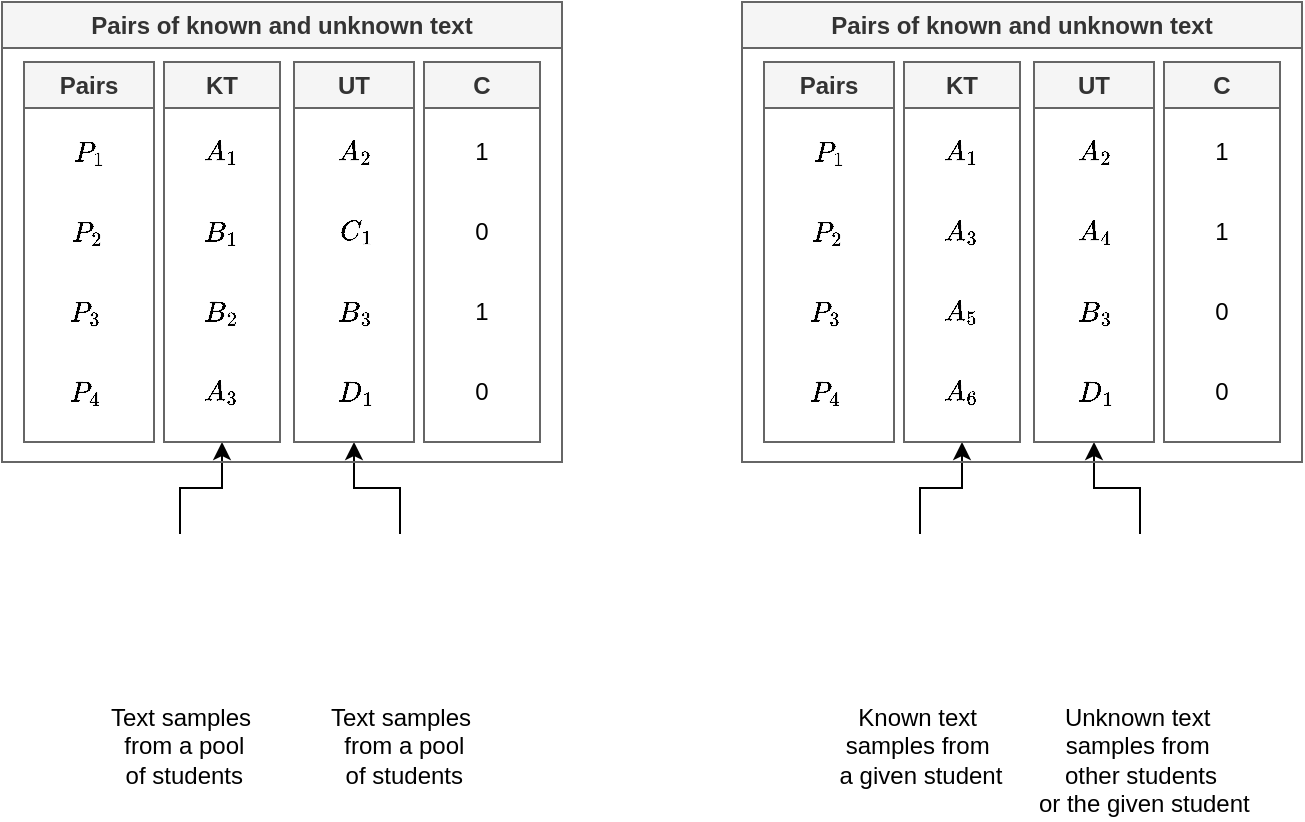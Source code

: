 <mxfile version="24.2.1" type="github">
  <diagram id="C5RBs43oDa-KdzZeNtuy" name="Page-1">
    <mxGraphModel dx="1434" dy="782" grid="0" gridSize="10" guides="1" tooltips="1" connect="1" arrows="1" fold="1" page="1" pageScale="1" pageWidth="827" pageHeight="1169" math="1" shadow="0">
      <root>
        <mxCell id="WIyWlLk6GJQsqaUBKTNV-0" />
        <mxCell id="WIyWlLk6GJQsqaUBKTNV-1" parent="WIyWlLk6GJQsqaUBKTNV-0" />
        <mxCell id="xs8geOKjyM19p1uBCnty-12" style="edgeStyle=orthogonalEdgeStyle;rounded=0;orthogonalLoop=1;jettySize=auto;html=1;entryX=0.5;entryY=1;entryDx=0;entryDy=0;" edge="1" parent="WIyWlLk6GJQsqaUBKTNV-1" source="xs8geOKjyM19p1uBCnty-2" target="xs8geOKjyM19p1uBCnty-5">
          <mxGeometry relative="1" as="geometry" />
        </mxCell>
        <mxCell id="xs8geOKjyM19p1uBCnty-2" value="&lt;div&gt;Text samples&lt;/div&gt;&lt;div&gt;&amp;nbsp;from a pool&lt;/div&gt;&lt;div&gt;&amp;nbsp;of students&lt;br&gt;&lt;/div&gt;" style="shape=image;html=1;verticalAlign=top;verticalLabelPosition=bottom;labelBackgroundColor=#ffffff;imageAspect=0;aspect=fixed;image=https://cdn4.iconfinder.com/data/icons/48-bubbles/48/12.File-128.png" vertex="1" parent="WIyWlLk6GJQsqaUBKTNV-1">
          <mxGeometry x="80" y="546" width="78" height="78" as="geometry" />
        </mxCell>
        <mxCell id="xs8geOKjyM19p1uBCnty-9" style="edgeStyle=orthogonalEdgeStyle;rounded=0;orthogonalLoop=1;jettySize=auto;html=1;entryX=0.5;entryY=1;entryDx=0;entryDy=0;" edge="1" parent="WIyWlLk6GJQsqaUBKTNV-1" source="xs8geOKjyM19p1uBCnty-3" target="xs8geOKjyM19p1uBCnty-8">
          <mxGeometry relative="1" as="geometry" />
        </mxCell>
        <mxCell id="xs8geOKjyM19p1uBCnty-3" value="&lt;div&gt;Text samples&lt;/div&gt;&lt;div&gt;&amp;nbsp;from a pool&lt;/div&gt;&lt;div&gt;&amp;nbsp;of students&lt;br&gt;&lt;/div&gt;" style="shape=image;html=1;verticalAlign=top;verticalLabelPosition=bottom;labelBackgroundColor=#ffffff;imageAspect=0;aspect=fixed;image=https://cdn4.iconfinder.com/data/icons/48-bubbles/48/12.File-128.png" vertex="1" parent="WIyWlLk6GJQsqaUBKTNV-1">
          <mxGeometry x="190" y="546" width="78" height="78" as="geometry" />
        </mxCell>
        <mxCell id="xs8geOKjyM19p1uBCnty-4" value="Pairs of known and unknown text" style="swimlane;whiteSpace=wrap;html=1;shadow=0;fillColor=#f5f5f5;fontColor=#333333;strokeColor=#666666;" vertex="1" parent="WIyWlLk6GJQsqaUBKTNV-1">
          <mxGeometry x="30" y="280" width="280" height="230" as="geometry" />
        </mxCell>
        <mxCell id="xs8geOKjyM19p1uBCnty-5" value="KT" style="swimlane;whiteSpace=wrap;html=1;fillColor=#f5f5f5;fontColor=#333333;strokeColor=#666666;" vertex="1" parent="xs8geOKjyM19p1uBCnty-4">
          <mxGeometry x="81" y="30" width="58" height="190" as="geometry" />
        </mxCell>
        <mxCell id="xs8geOKjyM19p1uBCnty-13" value="`A_1`" style="text;html=1;align=center;verticalAlign=middle;whiteSpace=wrap;rounded=0;" vertex="1" parent="xs8geOKjyM19p1uBCnty-5">
          <mxGeometry x="-1" y="30" width="60" height="30" as="geometry" />
        </mxCell>
        <mxCell id="xs8geOKjyM19p1uBCnty-20" value="`B_1`" style="text;html=1;align=center;verticalAlign=middle;whiteSpace=wrap;rounded=0;" vertex="1" parent="xs8geOKjyM19p1uBCnty-5">
          <mxGeometry x="-1" y="70" width="60" height="30" as="geometry" />
        </mxCell>
        <mxCell id="xs8geOKjyM19p1uBCnty-21" value="`B_2`" style="text;html=1;align=center;verticalAlign=middle;whiteSpace=wrap;rounded=0;" vertex="1" parent="xs8geOKjyM19p1uBCnty-5">
          <mxGeometry x="-1" y="110" width="60" height="30" as="geometry" />
        </mxCell>
        <mxCell id="xs8geOKjyM19p1uBCnty-24" value="`A_3`" style="text;html=1;align=center;verticalAlign=middle;whiteSpace=wrap;rounded=0;" vertex="1" parent="xs8geOKjyM19p1uBCnty-5">
          <mxGeometry x="-1" y="150" width="60" height="30" as="geometry" />
        </mxCell>
        <mxCell id="xs8geOKjyM19p1uBCnty-8" value="UT" style="swimlane;whiteSpace=wrap;html=1;fillColor=#f5f5f5;fontColor=#333333;strokeColor=#666666;" vertex="1" parent="xs8geOKjyM19p1uBCnty-4">
          <mxGeometry x="146" y="30" width="60" height="190" as="geometry" />
        </mxCell>
        <mxCell id="xs8geOKjyM19p1uBCnty-14" value="`A_2`" style="text;html=1;align=center;verticalAlign=middle;whiteSpace=wrap;rounded=0;" vertex="1" parent="xs8geOKjyM19p1uBCnty-8">
          <mxGeometry x="1" y="30" width="60" height="30" as="geometry" />
        </mxCell>
        <mxCell id="xs8geOKjyM19p1uBCnty-18" value="`C_1`" style="text;html=1;align=center;verticalAlign=middle;whiteSpace=wrap;rounded=0;" vertex="1" parent="xs8geOKjyM19p1uBCnty-8">
          <mxGeometry x="1" y="70" width="60" height="30" as="geometry" />
        </mxCell>
        <mxCell id="xs8geOKjyM19p1uBCnty-22" value="`B_3`" style="text;html=1;align=center;verticalAlign=middle;whiteSpace=wrap;rounded=0;" vertex="1" parent="xs8geOKjyM19p1uBCnty-8">
          <mxGeometry x="1" y="110" width="60" height="30" as="geometry" />
        </mxCell>
        <mxCell id="xs8geOKjyM19p1uBCnty-23" value="`D_1`" style="text;html=1;align=center;verticalAlign=middle;whiteSpace=wrap;rounded=0;" vertex="1" parent="xs8geOKjyM19p1uBCnty-8">
          <mxGeometry x="1" y="150" width="60" height="30" as="geometry" />
        </mxCell>
        <mxCell id="xs8geOKjyM19p1uBCnty-25" value="C" style="swimlane;whiteSpace=wrap;html=1;fillColor=#f5f5f5;fontColor=#333333;strokeColor=#666666;" vertex="1" parent="xs8geOKjyM19p1uBCnty-4">
          <mxGeometry x="211" y="30" width="58" height="190" as="geometry" />
        </mxCell>
        <mxCell id="xs8geOKjyM19p1uBCnty-26" value="1" style="text;html=1;align=center;verticalAlign=middle;whiteSpace=wrap;rounded=0;" vertex="1" parent="xs8geOKjyM19p1uBCnty-25">
          <mxGeometry x="-1" y="30" width="60" height="30" as="geometry" />
        </mxCell>
        <mxCell id="xs8geOKjyM19p1uBCnty-27" value="0" style="text;html=1;align=center;verticalAlign=middle;whiteSpace=wrap;rounded=0;" vertex="1" parent="xs8geOKjyM19p1uBCnty-25">
          <mxGeometry x="-1" y="70" width="60" height="30" as="geometry" />
        </mxCell>
        <mxCell id="xs8geOKjyM19p1uBCnty-28" value="1" style="text;html=1;align=center;verticalAlign=middle;whiteSpace=wrap;rounded=0;" vertex="1" parent="xs8geOKjyM19p1uBCnty-25">
          <mxGeometry x="-1" y="110" width="60" height="30" as="geometry" />
        </mxCell>
        <mxCell id="xs8geOKjyM19p1uBCnty-29" value="0" style="text;html=1;align=center;verticalAlign=middle;whiteSpace=wrap;rounded=0;" vertex="1" parent="xs8geOKjyM19p1uBCnty-25">
          <mxGeometry x="-1" y="150" width="60" height="30" as="geometry" />
        </mxCell>
        <mxCell id="xs8geOKjyM19p1uBCnty-53" value="Pairs" style="swimlane;whiteSpace=wrap;html=1;fillColor=#f5f5f5;fontColor=#333333;strokeColor=#666666;startSize=23;" vertex="1" parent="xs8geOKjyM19p1uBCnty-4">
          <mxGeometry x="11" y="30" width="65" height="190" as="geometry" />
        </mxCell>
        <mxCell id="xs8geOKjyM19p1uBCnty-54" value="`P_1`" style="text;html=1;align=center;verticalAlign=middle;whiteSpace=wrap;rounded=0;" vertex="1" parent="xs8geOKjyM19p1uBCnty-53">
          <mxGeometry x="3" y="30" width="60" height="30" as="geometry" />
        </mxCell>
        <mxCell id="xs8geOKjyM19p1uBCnty-55" value="`P_2`" style="text;html=1;align=center;verticalAlign=middle;whiteSpace=wrap;rounded=0;" vertex="1" parent="xs8geOKjyM19p1uBCnty-53">
          <mxGeometry x="2" y="70" width="60" height="30" as="geometry" />
        </mxCell>
        <mxCell id="xs8geOKjyM19p1uBCnty-56" value="`P_3`" style="text;html=1;align=center;verticalAlign=middle;whiteSpace=wrap;rounded=0;" vertex="1" parent="xs8geOKjyM19p1uBCnty-53">
          <mxGeometry x="1" y="110" width="60" height="30" as="geometry" />
        </mxCell>
        <mxCell id="xs8geOKjyM19p1uBCnty-57" value="`P_4`" style="text;html=1;align=center;verticalAlign=middle;whiteSpace=wrap;rounded=0;" vertex="1" parent="xs8geOKjyM19p1uBCnty-53">
          <mxGeometry x="1" y="150" width="60" height="30" as="geometry" />
        </mxCell>
        <mxCell id="xs8geOKjyM19p1uBCnty-58" style="edgeStyle=orthogonalEdgeStyle;rounded=0;orthogonalLoop=1;jettySize=auto;html=1;entryX=0.5;entryY=1;entryDx=0;entryDy=0;" edge="1" parent="WIyWlLk6GJQsqaUBKTNV-1" source="xs8geOKjyM19p1uBCnty-59" target="xs8geOKjyM19p1uBCnty-63">
          <mxGeometry relative="1" as="geometry" />
        </mxCell>
        <mxCell id="xs8geOKjyM19p1uBCnty-59" value="&lt;div&gt;Known text&amp;nbsp;&lt;/div&gt;&lt;div&gt;samples from&amp;nbsp;&lt;/div&gt;&lt;div&gt;a given student&lt;br&gt;&lt;/div&gt;" style="shape=image;html=1;verticalAlign=top;verticalLabelPosition=bottom;labelBackgroundColor=#ffffff;imageAspect=0;aspect=fixed;image=https://cdn4.iconfinder.com/data/icons/48-bubbles/48/12.File-128.png" vertex="1" parent="WIyWlLk6GJQsqaUBKTNV-1">
          <mxGeometry x="450" y="546" width="78" height="78" as="geometry" />
        </mxCell>
        <mxCell id="xs8geOKjyM19p1uBCnty-60" style="edgeStyle=orthogonalEdgeStyle;rounded=0;orthogonalLoop=1;jettySize=auto;html=1;entryX=0.5;entryY=1;entryDx=0;entryDy=0;" edge="1" parent="WIyWlLk6GJQsqaUBKTNV-1" source="xs8geOKjyM19p1uBCnty-61" target="xs8geOKjyM19p1uBCnty-68">
          <mxGeometry relative="1" as="geometry" />
        </mxCell>
        <mxCell id="xs8geOKjyM19p1uBCnty-61" value="&lt;div&gt;Unknown text&amp;nbsp;&lt;/div&gt;&lt;div&gt;samples from&amp;nbsp;&lt;/div&gt;&lt;div&gt;other students&lt;br&gt;&lt;/div&gt;&amp;nbsp;or the given student" style="shape=image;html=1;verticalAlign=top;verticalLabelPosition=bottom;labelBackgroundColor=#ffffff;imageAspect=0;aspect=fixed;image=https://cdn4.iconfinder.com/data/icons/48-bubbles/48/12.File-128.png" vertex="1" parent="WIyWlLk6GJQsqaUBKTNV-1">
          <mxGeometry x="560" y="546" width="78" height="78" as="geometry" />
        </mxCell>
        <mxCell id="xs8geOKjyM19p1uBCnty-62" value="Pairs of known and unknown text" style="swimlane;whiteSpace=wrap;html=1;shadow=0;fillColor=#f5f5f5;fontColor=#333333;strokeColor=#666666;" vertex="1" parent="WIyWlLk6GJQsqaUBKTNV-1">
          <mxGeometry x="400" y="280" width="280" height="230" as="geometry" />
        </mxCell>
        <mxCell id="xs8geOKjyM19p1uBCnty-63" value="KT" style="swimlane;whiteSpace=wrap;html=1;fillColor=#f5f5f5;fontColor=#333333;strokeColor=#666666;" vertex="1" parent="xs8geOKjyM19p1uBCnty-62">
          <mxGeometry x="81" y="30" width="58" height="190" as="geometry" />
        </mxCell>
        <mxCell id="xs8geOKjyM19p1uBCnty-64" value="`A_1`" style="text;html=1;align=center;verticalAlign=middle;whiteSpace=wrap;rounded=0;" vertex="1" parent="xs8geOKjyM19p1uBCnty-63">
          <mxGeometry x="-1" y="30" width="60" height="30" as="geometry" />
        </mxCell>
        <mxCell id="xs8geOKjyM19p1uBCnty-65" value="`A_3`" style="text;html=1;align=center;verticalAlign=middle;whiteSpace=wrap;rounded=0;" vertex="1" parent="xs8geOKjyM19p1uBCnty-63">
          <mxGeometry x="-1" y="70" width="60" height="30" as="geometry" />
        </mxCell>
        <mxCell id="xs8geOKjyM19p1uBCnty-66" value="`A_5`" style="text;html=1;align=center;verticalAlign=middle;whiteSpace=wrap;rounded=0;" vertex="1" parent="xs8geOKjyM19p1uBCnty-63">
          <mxGeometry x="-1" y="110" width="60" height="30" as="geometry" />
        </mxCell>
        <mxCell id="xs8geOKjyM19p1uBCnty-67" value="`A_6`" style="text;html=1;align=center;verticalAlign=middle;whiteSpace=wrap;rounded=0;" vertex="1" parent="xs8geOKjyM19p1uBCnty-63">
          <mxGeometry x="-1" y="150" width="60" height="30" as="geometry" />
        </mxCell>
        <mxCell id="xs8geOKjyM19p1uBCnty-68" value="UT" style="swimlane;whiteSpace=wrap;html=1;fillColor=#f5f5f5;fontColor=#333333;strokeColor=#666666;" vertex="1" parent="xs8geOKjyM19p1uBCnty-62">
          <mxGeometry x="146" y="30" width="60" height="190" as="geometry" />
        </mxCell>
        <mxCell id="xs8geOKjyM19p1uBCnty-69" value="`A_2`" style="text;html=1;align=center;verticalAlign=middle;whiteSpace=wrap;rounded=0;" vertex="1" parent="xs8geOKjyM19p1uBCnty-68">
          <mxGeometry x="1" y="30" width="60" height="30" as="geometry" />
        </mxCell>
        <mxCell id="xs8geOKjyM19p1uBCnty-70" value="`A_4`" style="text;html=1;align=center;verticalAlign=middle;whiteSpace=wrap;rounded=0;" vertex="1" parent="xs8geOKjyM19p1uBCnty-68">
          <mxGeometry x="1" y="70" width="60" height="30" as="geometry" />
        </mxCell>
        <mxCell id="xs8geOKjyM19p1uBCnty-71" value="`B_3`" style="text;html=1;align=center;verticalAlign=middle;whiteSpace=wrap;rounded=0;" vertex="1" parent="xs8geOKjyM19p1uBCnty-68">
          <mxGeometry x="1" y="110" width="60" height="30" as="geometry" />
        </mxCell>
        <mxCell id="xs8geOKjyM19p1uBCnty-72" value="`D_1`" style="text;html=1;align=center;verticalAlign=middle;whiteSpace=wrap;rounded=0;" vertex="1" parent="xs8geOKjyM19p1uBCnty-68">
          <mxGeometry x="1" y="150" width="60" height="30" as="geometry" />
        </mxCell>
        <mxCell id="xs8geOKjyM19p1uBCnty-73" value="C" style="swimlane;whiteSpace=wrap;html=1;fillColor=#f5f5f5;fontColor=#333333;strokeColor=#666666;" vertex="1" parent="xs8geOKjyM19p1uBCnty-62">
          <mxGeometry x="211" y="30" width="58" height="190" as="geometry" />
        </mxCell>
        <mxCell id="xs8geOKjyM19p1uBCnty-74" value="1" style="text;html=1;align=center;verticalAlign=middle;whiteSpace=wrap;rounded=0;" vertex="1" parent="xs8geOKjyM19p1uBCnty-73">
          <mxGeometry x="-1" y="30" width="60" height="30" as="geometry" />
        </mxCell>
        <mxCell id="xs8geOKjyM19p1uBCnty-75" value="1" style="text;html=1;align=center;verticalAlign=middle;whiteSpace=wrap;rounded=0;" vertex="1" parent="xs8geOKjyM19p1uBCnty-73">
          <mxGeometry x="-1" y="70" width="60" height="30" as="geometry" />
        </mxCell>
        <mxCell id="xs8geOKjyM19p1uBCnty-76" value="0" style="text;html=1;align=center;verticalAlign=middle;whiteSpace=wrap;rounded=0;" vertex="1" parent="xs8geOKjyM19p1uBCnty-73">
          <mxGeometry x="-1" y="110" width="60" height="30" as="geometry" />
        </mxCell>
        <mxCell id="xs8geOKjyM19p1uBCnty-77" value="0" style="text;html=1;align=center;verticalAlign=middle;whiteSpace=wrap;rounded=0;" vertex="1" parent="xs8geOKjyM19p1uBCnty-73">
          <mxGeometry x="-1" y="150" width="60" height="30" as="geometry" />
        </mxCell>
        <mxCell id="xs8geOKjyM19p1uBCnty-78" value="Pairs" style="swimlane;whiteSpace=wrap;html=1;fillColor=#f5f5f5;fontColor=#333333;strokeColor=#666666;startSize=23;" vertex="1" parent="xs8geOKjyM19p1uBCnty-62">
          <mxGeometry x="11" y="30" width="65" height="190" as="geometry" />
        </mxCell>
        <mxCell id="xs8geOKjyM19p1uBCnty-79" value="`P_1`" style="text;html=1;align=center;verticalAlign=middle;whiteSpace=wrap;rounded=0;" vertex="1" parent="xs8geOKjyM19p1uBCnty-78">
          <mxGeometry x="3" y="30" width="60" height="30" as="geometry" />
        </mxCell>
        <mxCell id="xs8geOKjyM19p1uBCnty-80" value="`P_2`" style="text;html=1;align=center;verticalAlign=middle;whiteSpace=wrap;rounded=0;" vertex="1" parent="xs8geOKjyM19p1uBCnty-78">
          <mxGeometry x="2" y="70" width="60" height="30" as="geometry" />
        </mxCell>
        <mxCell id="xs8geOKjyM19p1uBCnty-81" value="`P_3`" style="text;html=1;align=center;verticalAlign=middle;whiteSpace=wrap;rounded=0;" vertex="1" parent="xs8geOKjyM19p1uBCnty-78">
          <mxGeometry x="1" y="110" width="60" height="30" as="geometry" />
        </mxCell>
        <mxCell id="xs8geOKjyM19p1uBCnty-82" value="`P_4`" style="text;html=1;align=center;verticalAlign=middle;whiteSpace=wrap;rounded=0;" vertex="1" parent="xs8geOKjyM19p1uBCnty-78">
          <mxGeometry x="1" y="150" width="60" height="30" as="geometry" />
        </mxCell>
      </root>
    </mxGraphModel>
  </diagram>
</mxfile>
